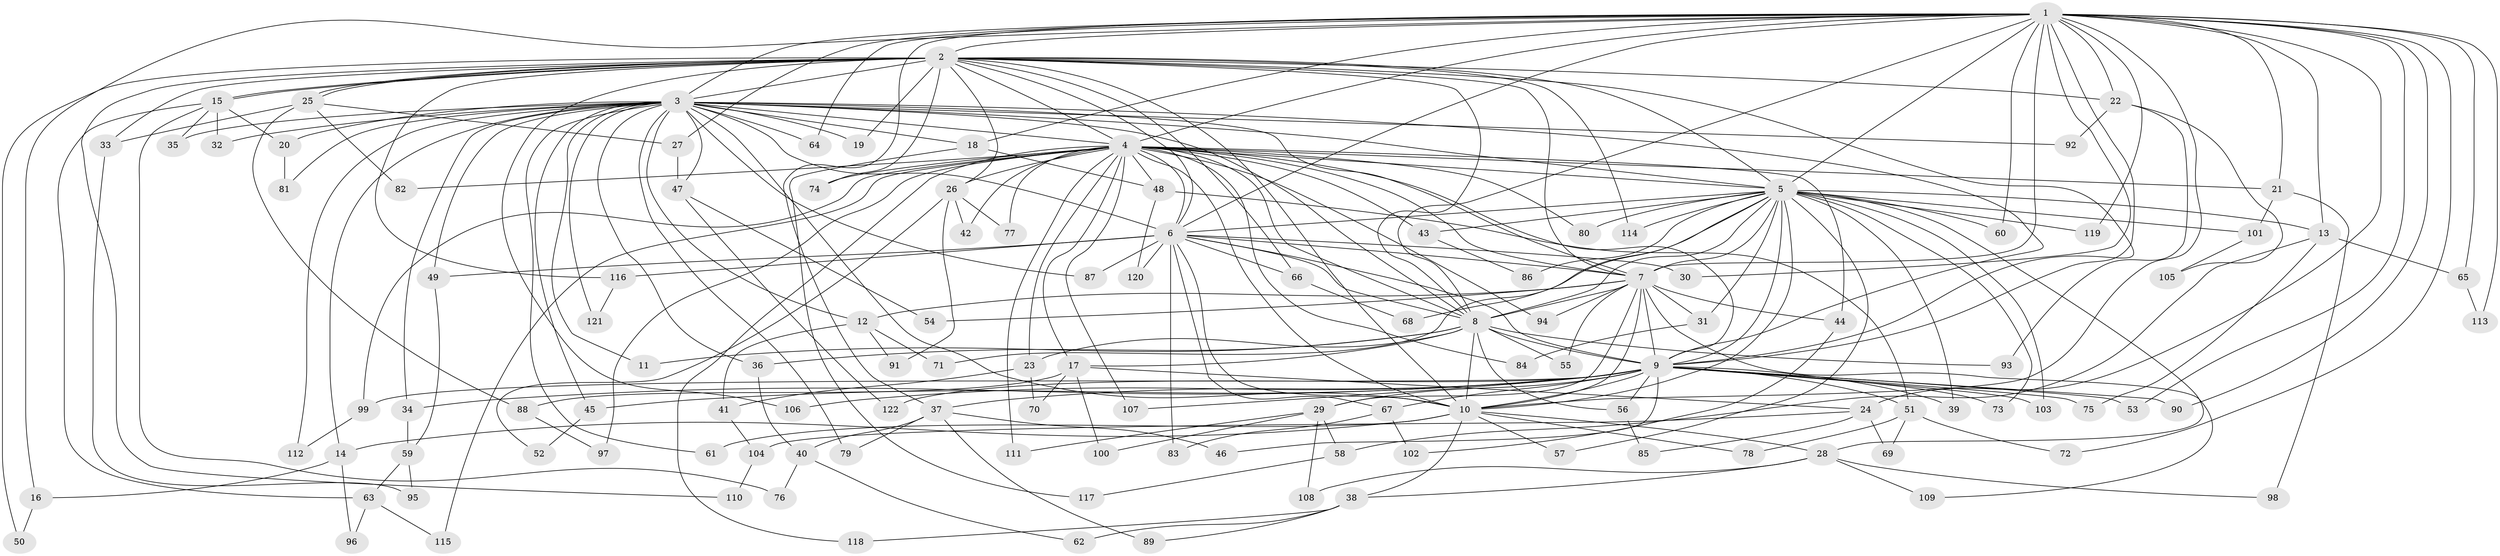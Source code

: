 // coarse degree distribution, {3: 0.1891891891891892, 22: 0.02702702702702703, 4: 0.13513513513513514, 5: 0.24324324324324326, 16: 0.05405405405405406, 6: 0.13513513513513514, 2: 0.05405405405405406, 12: 0.02702702702702703, 19: 0.02702702702702703, 8: 0.02702702702702703, 17: 0.02702702702702703, 13: 0.02702702702702703, 11: 0.02702702702702703}
// Generated by graph-tools (version 1.1) at 2025/36/03/04/25 23:36:22]
// undirected, 122 vertices, 269 edges
graph export_dot {
  node [color=gray90,style=filled];
  1;
  2;
  3;
  4;
  5;
  6;
  7;
  8;
  9;
  10;
  11;
  12;
  13;
  14;
  15;
  16;
  17;
  18;
  19;
  20;
  21;
  22;
  23;
  24;
  25;
  26;
  27;
  28;
  29;
  30;
  31;
  32;
  33;
  34;
  35;
  36;
  37;
  38;
  39;
  40;
  41;
  42;
  43;
  44;
  45;
  46;
  47;
  48;
  49;
  50;
  51;
  52;
  53;
  54;
  55;
  56;
  57;
  58;
  59;
  60;
  61;
  62;
  63;
  64;
  65;
  66;
  67;
  68;
  69;
  70;
  71;
  72;
  73;
  74;
  75;
  76;
  77;
  78;
  79;
  80;
  81;
  82;
  83;
  84;
  85;
  86;
  87;
  88;
  89;
  90;
  91;
  92;
  93;
  94;
  95;
  96;
  97;
  98;
  99;
  100;
  101;
  102;
  103;
  104;
  105;
  106;
  107;
  108;
  109;
  110;
  111;
  112;
  113;
  114;
  115;
  116;
  117;
  118;
  119;
  120;
  121;
  122;
  1 -- 2;
  1 -- 3;
  1 -- 4;
  1 -- 5;
  1 -- 6;
  1 -- 7;
  1 -- 8;
  1 -- 9;
  1 -- 10;
  1 -- 13;
  1 -- 16;
  1 -- 18;
  1 -- 21;
  1 -- 22;
  1 -- 24;
  1 -- 27;
  1 -- 30;
  1 -- 37;
  1 -- 53;
  1 -- 60;
  1 -- 64;
  1 -- 65;
  1 -- 72;
  1 -- 90;
  1 -- 113;
  1 -- 119;
  2 -- 3;
  2 -- 4;
  2 -- 5;
  2 -- 6;
  2 -- 7;
  2 -- 8;
  2 -- 9;
  2 -- 10;
  2 -- 15;
  2 -- 15;
  2 -- 19;
  2 -- 22;
  2 -- 25;
  2 -- 25;
  2 -- 26;
  2 -- 33;
  2 -- 50;
  2 -- 66;
  2 -- 74;
  2 -- 106;
  2 -- 110;
  2 -- 114;
  2 -- 116;
  3 -- 4;
  3 -- 5;
  3 -- 6;
  3 -- 7;
  3 -- 8;
  3 -- 9;
  3 -- 10;
  3 -- 11;
  3 -- 12;
  3 -- 14;
  3 -- 18;
  3 -- 19;
  3 -- 20;
  3 -- 32;
  3 -- 34;
  3 -- 35;
  3 -- 36;
  3 -- 45;
  3 -- 47;
  3 -- 49;
  3 -- 61;
  3 -- 64;
  3 -- 79;
  3 -- 81;
  3 -- 87;
  3 -- 92;
  3 -- 112;
  3 -- 121;
  4 -- 5;
  4 -- 6;
  4 -- 7;
  4 -- 8;
  4 -- 9;
  4 -- 10;
  4 -- 17;
  4 -- 21;
  4 -- 23;
  4 -- 26;
  4 -- 42;
  4 -- 43;
  4 -- 44;
  4 -- 48;
  4 -- 74;
  4 -- 77;
  4 -- 80;
  4 -- 82;
  4 -- 84;
  4 -- 94;
  4 -- 97;
  4 -- 99;
  4 -- 107;
  4 -- 111;
  4 -- 115;
  4 -- 118;
  5 -- 6;
  5 -- 7;
  5 -- 8;
  5 -- 9;
  5 -- 10;
  5 -- 13;
  5 -- 28;
  5 -- 31;
  5 -- 39;
  5 -- 43;
  5 -- 57;
  5 -- 60;
  5 -- 68;
  5 -- 71;
  5 -- 73;
  5 -- 80;
  5 -- 86;
  5 -- 101;
  5 -- 103;
  5 -- 114;
  5 -- 119;
  6 -- 7;
  6 -- 8;
  6 -- 9;
  6 -- 10;
  6 -- 30;
  6 -- 49;
  6 -- 66;
  6 -- 67;
  6 -- 83;
  6 -- 87;
  6 -- 116;
  6 -- 120;
  7 -- 8;
  7 -- 9;
  7 -- 10;
  7 -- 12;
  7 -- 29;
  7 -- 31;
  7 -- 44;
  7 -- 54;
  7 -- 55;
  7 -- 94;
  7 -- 109;
  8 -- 9;
  8 -- 10;
  8 -- 11;
  8 -- 17;
  8 -- 23;
  8 -- 36;
  8 -- 55;
  8 -- 56;
  8 -- 93;
  9 -- 10;
  9 -- 29;
  9 -- 34;
  9 -- 37;
  9 -- 39;
  9 -- 45;
  9 -- 46;
  9 -- 51;
  9 -- 53;
  9 -- 56;
  9 -- 67;
  9 -- 73;
  9 -- 75;
  9 -- 90;
  9 -- 99;
  9 -- 103;
  9 -- 106;
  9 -- 107;
  9 -- 122;
  10 -- 14;
  10 -- 28;
  10 -- 38;
  10 -- 57;
  10 -- 61;
  10 -- 78;
  12 -- 41;
  12 -- 71;
  12 -- 91;
  13 -- 58;
  13 -- 65;
  13 -- 75;
  14 -- 16;
  14 -- 96;
  15 -- 20;
  15 -- 32;
  15 -- 35;
  15 -- 63;
  15 -- 76;
  16 -- 50;
  17 -- 24;
  17 -- 70;
  17 -- 88;
  17 -- 100;
  18 -- 48;
  18 -- 117;
  20 -- 81;
  21 -- 98;
  21 -- 101;
  22 -- 92;
  22 -- 93;
  22 -- 105;
  23 -- 41;
  23 -- 70;
  24 -- 69;
  24 -- 85;
  24 -- 104;
  25 -- 27;
  25 -- 33;
  25 -- 82;
  25 -- 88;
  26 -- 42;
  26 -- 52;
  26 -- 77;
  26 -- 91;
  27 -- 47;
  28 -- 38;
  28 -- 98;
  28 -- 108;
  28 -- 109;
  29 -- 58;
  29 -- 100;
  29 -- 108;
  29 -- 111;
  31 -- 84;
  33 -- 95;
  34 -- 59;
  36 -- 40;
  37 -- 40;
  37 -- 46;
  37 -- 79;
  37 -- 89;
  38 -- 62;
  38 -- 89;
  38 -- 118;
  40 -- 62;
  40 -- 76;
  41 -- 104;
  43 -- 86;
  44 -- 102;
  45 -- 52;
  47 -- 54;
  47 -- 122;
  48 -- 51;
  48 -- 120;
  49 -- 59;
  51 -- 69;
  51 -- 72;
  51 -- 78;
  56 -- 85;
  58 -- 117;
  59 -- 63;
  59 -- 95;
  63 -- 96;
  63 -- 115;
  65 -- 113;
  66 -- 68;
  67 -- 83;
  67 -- 102;
  88 -- 97;
  99 -- 112;
  101 -- 105;
  104 -- 110;
  116 -- 121;
}
